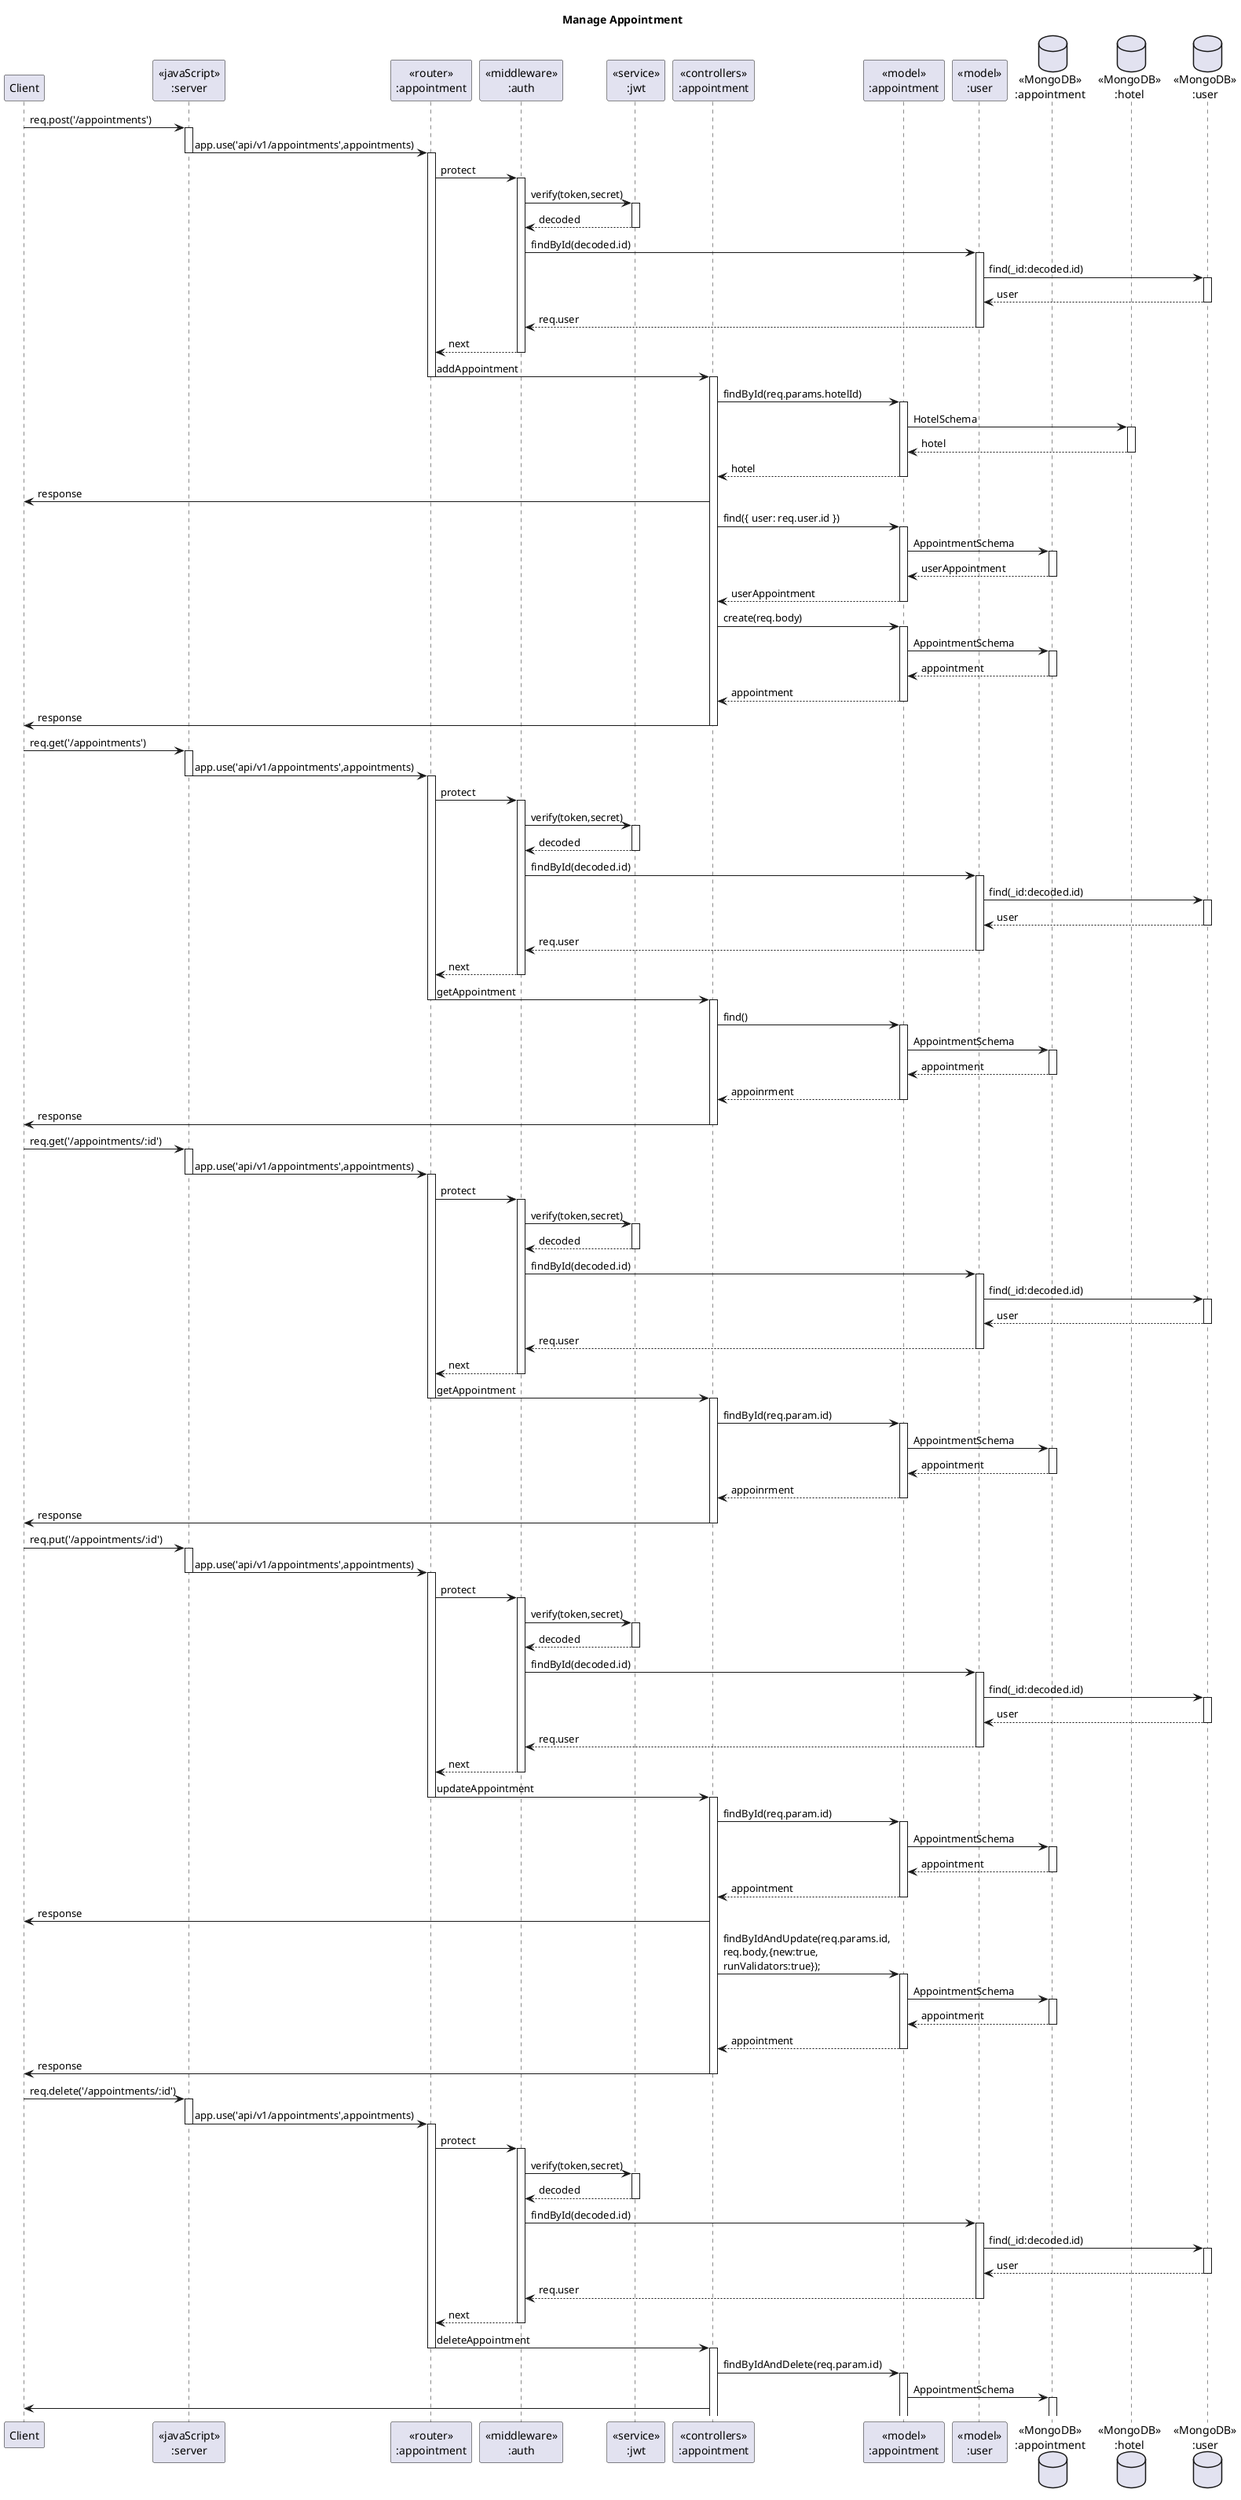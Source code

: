 @startuml Manage Appointment

title "Manage Appointment"

participant "Client" as client
participant "<<javaScript>>\n:server" as server
participant "<<router>>\n:appointment" as appointment
participant "<<middleware>>\n:auth" as middleware
participant "<<service>>\n:jwt" as jwt
participant "<<controllers>>\n:appointment" as controllerAppointment
participant "<<model>>\n:appointment" as modelAppointment
participant "<<model>>\n:user" as modelUser
database "<<MongoDB>>\n:appointment" as appointmentDatabase
database "<<MongoDB>>\n:hotel" as hotelDatabase
database "<<MongoDB>>\n:user" as userDatabase

client->server ++:req.post('/appointments')
server->appointment --++:app.use('api/v1/appointments',appointments)
appointment->middleware ++:protect
middleware->jwt ++:verify(token,secret)
jwt-->middleware --: decoded
middleware->modelUser ++:findById(decoded.id)
modelUser -> userDatabase ++:find(_id:decoded.id)
userDatabase --> modelUser --:user
modelUser-->middleware --:req.user
middleware-->appointment --:next
appointment -> controllerAppointment --++:addAppointment
controllerAppointment->modelAppointment ++:findById(req.params.hotelId)
modelAppointment ->hotelDatabase ++: HotelSchema
hotelDatabase --> modelAppointment --: hotel
controllerAppointment <-- modelAppointment --:hotel
controllerAppointment->client :response

controllerAppointment->modelAppointment ++:find({ user: req.user.id })
modelAppointment ->appointmentDatabase ++:AppointmentSchema
appointmentDatabase --> modelAppointment --:userAppointment
modelAppointment --> controllerAppointment --:userAppointment

controllerAppointment->modelAppointment ++:create(req.body)
modelAppointment->appointmentDatabase ++:AppointmentSchema
appointmentDatabase-->modelAppointment --:appointment
modelAppointment-->controllerAppointment --:appointment
controllerAppointment -> client --: response

client->server ++:req.get('/appointments')
server->appointment --++:app.use('api/v1/appointments',appointments)
appointment->middleware ++:protect
middleware->jwt ++:verify(token,secret)
jwt-->middleware --: decoded
middleware->modelUser ++:findById(decoded.id)
modelUser -> userDatabase ++:find(_id:decoded.id)
userDatabase --> modelUser --:user
modelUser-->middleware --:req.user
middleware-->appointment --:next
appointment->controllerAppointment --++:getAppointment
controllerAppointment->modelAppointment ++:find()
modelAppointment->appointmentDatabase ++:AppointmentSchema
appointmentDatabase-->modelAppointment --:appointment
modelAppointment-->controllerAppointment --:appoinrment
controllerAppointment->client --:response

client->server ++:req.get('/appointments/:id')
server->appointment --++:app.use('api/v1/appointments',appointments)
appointment->middleware ++:protect
middleware->jwt ++:verify(token,secret)
jwt-->middleware --: decoded
middleware->modelUser ++:findById(decoded.id)
modelUser -> userDatabase ++:find(_id:decoded.id)
userDatabase --> modelUser --:user
modelUser-->middleware --:req.user
middleware-->appointment --:next
appointment->controllerAppointment --++:getAppointment
controllerAppointment->modelAppointment ++:findById(req.param.id)
modelAppointment->appointmentDatabase ++:AppointmentSchema
appointmentDatabase-->modelAppointment --:appointment
modelAppointment-->controllerAppointment --:appoinrment
controllerAppointment->client --:response

client->server ++:req.put('/appointments/:id')
server->appointment --++:app.use('api/v1/appointments',appointments)
appointment->middleware ++:protect
middleware->jwt ++:verify(token,secret)
jwt-->middleware --: decoded
middleware->modelUser ++:findById(decoded.id)
modelUser -> userDatabase ++:find(_id:decoded.id)
userDatabase --> modelUser --:user
modelUser-->middleware --:req.user
middleware-->appointment --:next
appointment->controllerAppointment --++:updateAppointment
controllerAppointment->modelAppointment ++:findById(req.param.id)
modelAppointment->appointmentDatabase ++:AppointmentSchema
appointmentDatabase-->modelAppointment --:appointment
modelAppointment-->controllerAppointment --:appointment
controllerAppointment->client :response
controllerAppointment->modelAppointment ++:findByIdAndUpdate(req.params.id,\nreq.body,{new:true,\nrunValidators:true});
modelAppointment->appointmentDatabase ++:AppointmentSchema
appointmentDatabase-->modelAppointment --:appointment
modelAppointment-->controllerAppointment --:appointment
controllerAppointment->client --:response

client->server ++:req.delete('/appointments/:id')
server->appointment --++:app.use('api/v1/appointments',appointments)
appointment->middleware ++:protect
middleware->jwt ++:verify(token,secret)
jwt-->middleware --: decoded
middleware->modelUser ++:findById(decoded.id)
modelUser -> userDatabase ++:find(_id:decoded.id)
userDatabase --> modelUser --:user
modelUser-->middleware --:req.user
middleware-->appointment --:next
appointment->controllerAppointment --++:deleteAppointment
controllerAppointment->modelAppointment ++:findByIdAndDelete(req.param.id)
modelAppointment->appointmentDatabase ++:AppointmentSchema
controllerAppointment->client
@enduml
